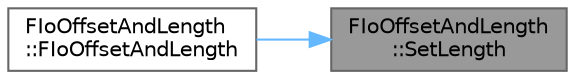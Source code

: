 digraph "FIoOffsetAndLength::SetLength"
{
 // INTERACTIVE_SVG=YES
 // LATEX_PDF_SIZE
  bgcolor="transparent";
  edge [fontname=Helvetica,fontsize=10,labelfontname=Helvetica,labelfontsize=10];
  node [fontname=Helvetica,fontsize=10,shape=box,height=0.2,width=0.4];
  rankdir="RL";
  Node1 [id="Node000001",label="FIoOffsetAndLength\l::SetLength",height=0.2,width=0.4,color="gray40", fillcolor="grey60", style="filled", fontcolor="black",tooltip=" "];
  Node1 -> Node2 [id="edge1_Node000001_Node000002",dir="back",color="steelblue1",style="solid",tooltip=" "];
  Node2 [id="Node000002",label="FIoOffsetAndLength\l::FIoOffsetAndLength",height=0.2,width=0.4,color="grey40", fillcolor="white", style="filled",URL="$d9/d52/structFIoOffsetAndLength.html#ac873c902c91e86d421ee6fd42a59c3dd",tooltip=" "];
}
